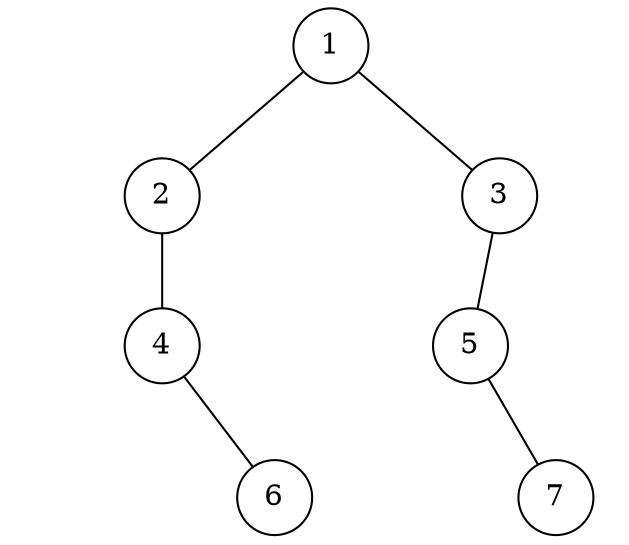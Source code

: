 graph arvore_binaria06 {
	node [shape=circle]
	1 -- 2
	1 -- t [style=invisible]
	1 -- u [style=invisible]
	1 -- 3
	2 -- 4
	2 -- v [style=invisible]
	4 -- w [style=invisible]
	4 -- x [style=invisible]
	4 -- 6
	3 -- 5
	3 -- y [style=invisible]
	5 -- z [style=invisible]
	5 -- 7
	t [style=invisible]
	u [style=invisible]
	v [style=invisible]
	w [style=invisible]
	z [style=invisible]
	x [style=invisible]
	y [style=invisible]
}
